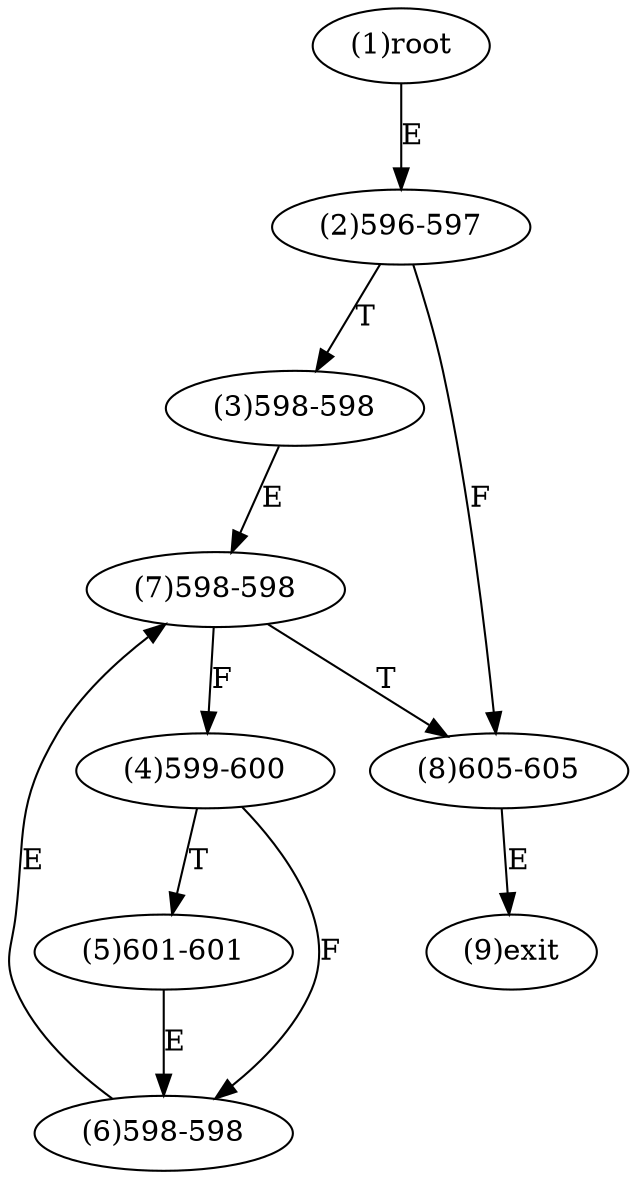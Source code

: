 digraph "" { 
1[ label="(1)root"];
2[ label="(2)596-597"];
3[ label="(3)598-598"];
4[ label="(4)599-600"];
5[ label="(5)601-601"];
6[ label="(6)598-598"];
7[ label="(7)598-598"];
8[ label="(8)605-605"];
9[ label="(9)exit"];
1->2[ label="E"];
2->8[ label="F"];
2->3[ label="T"];
3->7[ label="E"];
4->6[ label="F"];
4->5[ label="T"];
5->6[ label="E"];
6->7[ label="E"];
7->4[ label="F"];
7->8[ label="T"];
8->9[ label="E"];
}